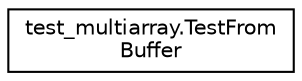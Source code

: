 digraph "Graphical Class Hierarchy"
{
 // LATEX_PDF_SIZE
  edge [fontname="Helvetica",fontsize="10",labelfontname="Helvetica",labelfontsize="10"];
  node [fontname="Helvetica",fontsize="10",shape=record];
  rankdir="LR";
  Node0 [label="test_multiarray.TestFrom\lBuffer",height=0.2,width=0.4,color="black", fillcolor="white", style="filled",URL="$classtest__multiarray_1_1TestFromBuffer.html",tooltip=" "];
}
